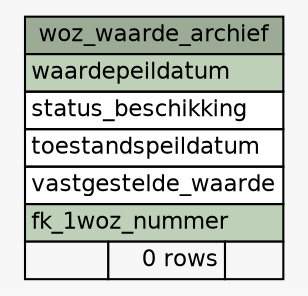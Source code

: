 // dot 2.43.0 on Linux 6.8.0-41-generic
// SchemaSpy rev Unknown
digraph "woz_waarde_archief" {
  graph [
    rankdir="RL"
    bgcolor="#f7f7f7"
    nodesep="0.18"
    ranksep="0.46"
    fontname="Helvetica"
    fontsize="11"
  ];
  node [
    fontname="Helvetica"
    fontsize="11"
    shape="plaintext"
  ];
  edge [
    arrowsize="0.8"
  ];
  "woz_waarde_archief" [
    label=<
    <TABLE BORDER="0" CELLBORDER="1" CELLSPACING="0" BGCOLOR="#ffffff">
      <TR><TD COLSPAN="3" BGCOLOR="#9bab96" ALIGN="CENTER">woz_waarde_archief</TD></TR>
      <TR><TD PORT="waardepeildatum" COLSPAN="3" BGCOLOR="#bed1b8" ALIGN="LEFT">waardepeildatum</TD></TR>
      <TR><TD PORT="status_beschikking" COLSPAN="3" ALIGN="LEFT">status_beschikking</TD></TR>
      <TR><TD PORT="toestandspeildatum" COLSPAN="3" ALIGN="LEFT">toestandspeildatum</TD></TR>
      <TR><TD PORT="vastgestelde_waarde" COLSPAN="3" ALIGN="LEFT">vastgestelde_waarde</TD></TR>
      <TR><TD PORT="fk_1woz_nummer" COLSPAN="3" BGCOLOR="#bed1b8" ALIGN="LEFT">fk_1woz_nummer</TD></TR>
      <TR><TD ALIGN="LEFT" BGCOLOR="#f7f7f7">  </TD><TD ALIGN="RIGHT" BGCOLOR="#f7f7f7">0 rows</TD><TD ALIGN="RIGHT" BGCOLOR="#f7f7f7">  </TD></TR>
    </TABLE>>
    URL="tables/woz_waarde_archief.html"
    tooltip="woz_waarde_archief"
  ];
}
